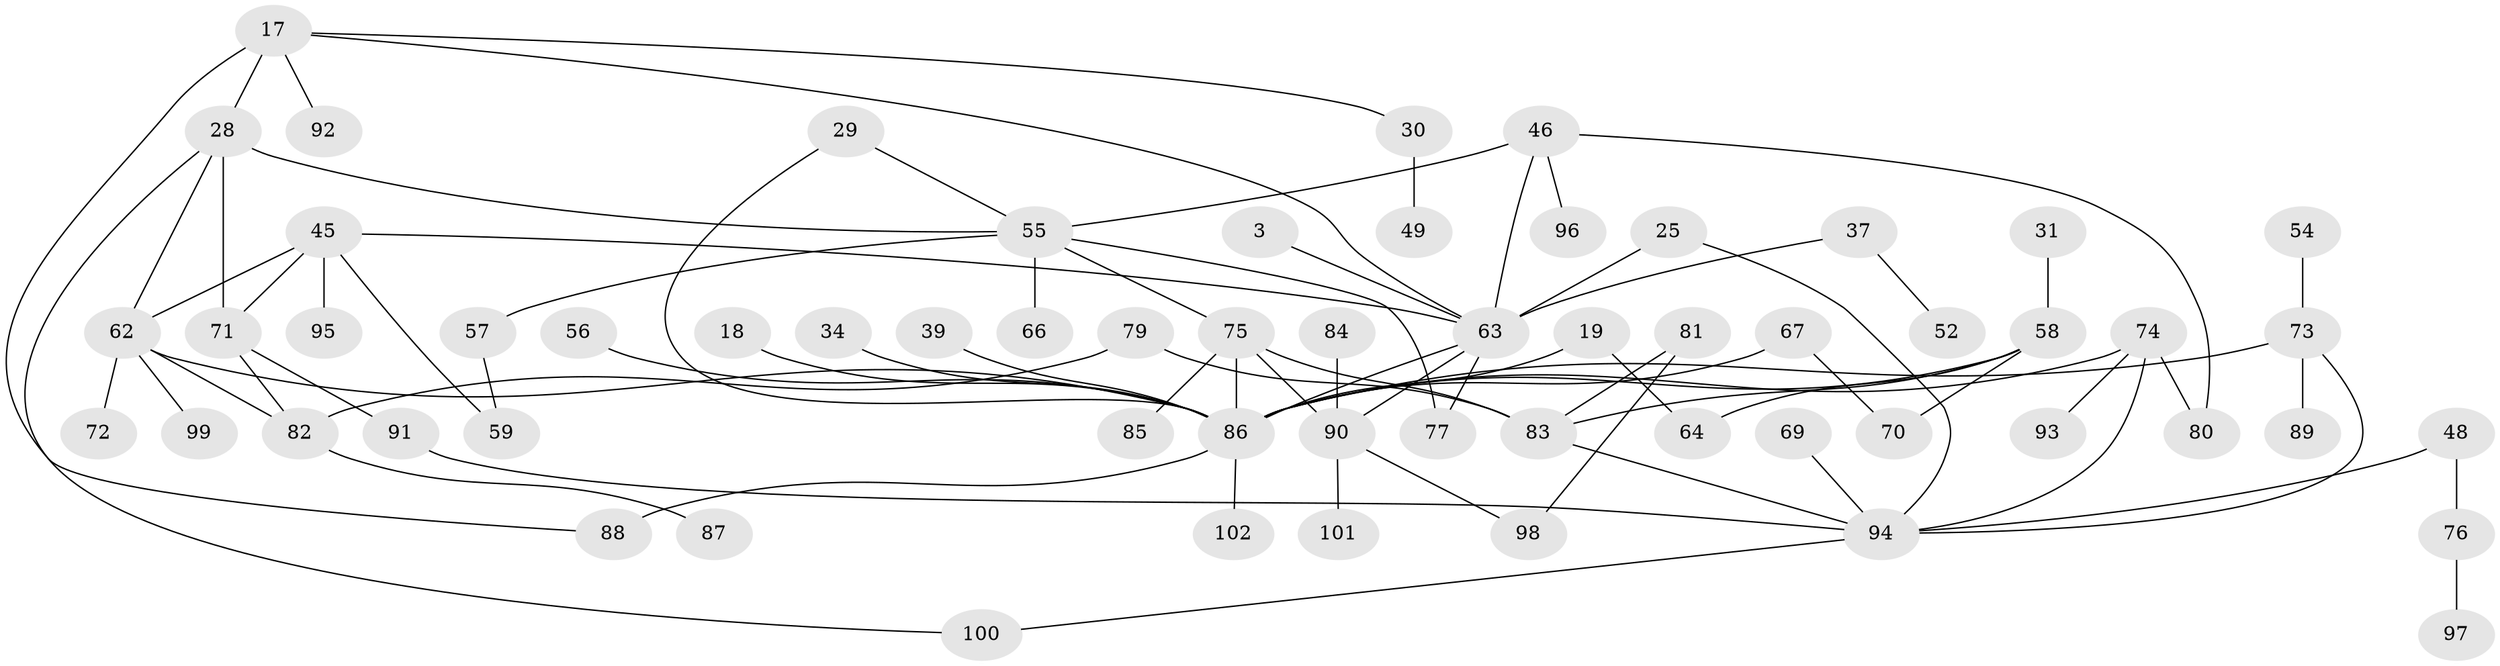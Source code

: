 // original degree distribution, {9: 0.00980392156862745, 7: 0.00980392156862745, 2: 0.3235294117647059, 4: 0.08823529411764706, 3: 0.17647058823529413, 5: 0.08823529411764706, 6: 0.0392156862745098, 1: 0.2647058823529412}
// Generated by graph-tools (version 1.1) at 2025/45/03/04/25 21:45:13]
// undirected, 61 vertices, 82 edges
graph export_dot {
graph [start="1"]
  node [color=gray90,style=filled];
  3;
  17 [super="+8"];
  18;
  19;
  25;
  28;
  29;
  30;
  31;
  34;
  37;
  39;
  45 [super="+9"];
  46 [super="+13"];
  48;
  49;
  52;
  54;
  55 [super="+53"];
  56;
  57;
  58 [super="+20+36+50"];
  59;
  62 [super="+60"];
  63 [super="+51+6"];
  64;
  66 [super="+61"];
  67;
  69;
  70;
  71 [super="+44"];
  72;
  73 [super="+38"];
  74 [super="+10+27"];
  75;
  76;
  77;
  79 [super="+68"];
  80 [super="+42"];
  81;
  82;
  83 [super="+43+65"];
  84;
  85;
  86 [super="+14+11+35+78"];
  87;
  88 [super="+41"];
  89;
  90 [super="+40"];
  91;
  92;
  93;
  94 [super="+32+47"];
  95;
  96;
  97;
  98;
  99;
  100;
  101;
  102;
  3 -- 63 [weight=2];
  17 -- 28 [weight=2];
  17 -- 92;
  17 -- 30;
  17 -- 88;
  17 -- 63;
  18 -- 86;
  19 -- 64;
  19 -- 86;
  25 -- 94;
  25 -- 63 [weight=2];
  28 -- 62;
  28 -- 100;
  28 -- 71;
  28 -- 55;
  29 -- 55;
  29 -- 86;
  30 -- 49;
  31 -- 58;
  34 -- 86;
  37 -- 52;
  37 -- 63;
  39 -- 86;
  45 -- 59;
  45 -- 95;
  45 -- 62;
  45 -- 71;
  45 -- 63;
  46 -- 96;
  46 -- 55;
  46 -- 80;
  46 -- 63;
  48 -- 76;
  48 -- 94;
  54 -- 73;
  55 -- 66 [weight=2];
  55 -- 57;
  55 -- 75;
  55 -- 77;
  56 -- 86;
  57 -- 59;
  58 -- 86 [weight=2];
  58 -- 64;
  58 -- 70;
  58 -- 83;
  62 -- 99;
  62 -- 82;
  62 -- 86;
  62 -- 72;
  63 -- 77;
  63 -- 86 [weight=3];
  63 -- 90;
  67 -- 70;
  67 -- 86;
  69 -- 94;
  71 -- 91;
  71 -- 82;
  73 -- 86 [weight=2];
  73 -- 89;
  73 -- 94;
  74 -- 86 [weight=3];
  74 -- 93;
  74 -- 80;
  74 -- 94;
  75 -- 85;
  75 -- 90;
  75 -- 86;
  75 -- 83;
  76 -- 97;
  79 -- 82;
  79 -- 83;
  81 -- 98;
  81 -- 83;
  82 -- 87;
  83 -- 94;
  84 -- 90;
  86 -- 102;
  86 -- 88 [weight=2];
  90 -- 101;
  90 -- 98;
  91 -- 94;
  94 -- 100;
}
